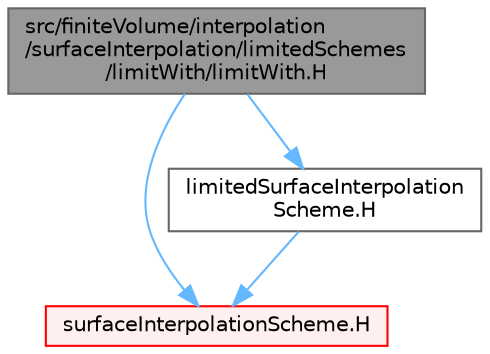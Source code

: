 digraph "src/finiteVolume/interpolation/surfaceInterpolation/limitedSchemes/limitWith/limitWith.H"
{
 // LATEX_PDF_SIZE
  bgcolor="transparent";
  edge [fontname=Helvetica,fontsize=10,labelfontname=Helvetica,labelfontsize=10];
  node [fontname=Helvetica,fontsize=10,shape=box,height=0.2,width=0.4];
  Node1 [id="Node000001",label="src/finiteVolume/interpolation\l/surfaceInterpolation/limitedSchemes\l/limitWith/limitWith.H",height=0.2,width=0.4,color="gray40", fillcolor="grey60", style="filled", fontcolor="black",tooltip=" "];
  Node1 -> Node2 [id="edge1_Node000001_Node000002",color="steelblue1",style="solid",tooltip=" "];
  Node2 [id="Node000002",label="surfaceInterpolationScheme.H",height=0.2,width=0.4,color="red", fillcolor="#FFF0F0", style="filled",URL="$surfaceInterpolationScheme_8H.html",tooltip=" "];
  Node1 -> Node148 [id="edge2_Node000001_Node000148",color="steelblue1",style="solid",tooltip=" "];
  Node148 [id="Node000148",label="limitedSurfaceInterpolation\lScheme.H",height=0.2,width=0.4,color="grey40", fillcolor="white", style="filled",URL="$limitedSurfaceInterpolationScheme_8H.html",tooltip=" "];
  Node148 -> Node2 [id="edge3_Node000148_Node000002",color="steelblue1",style="solid",tooltip=" "];
}
